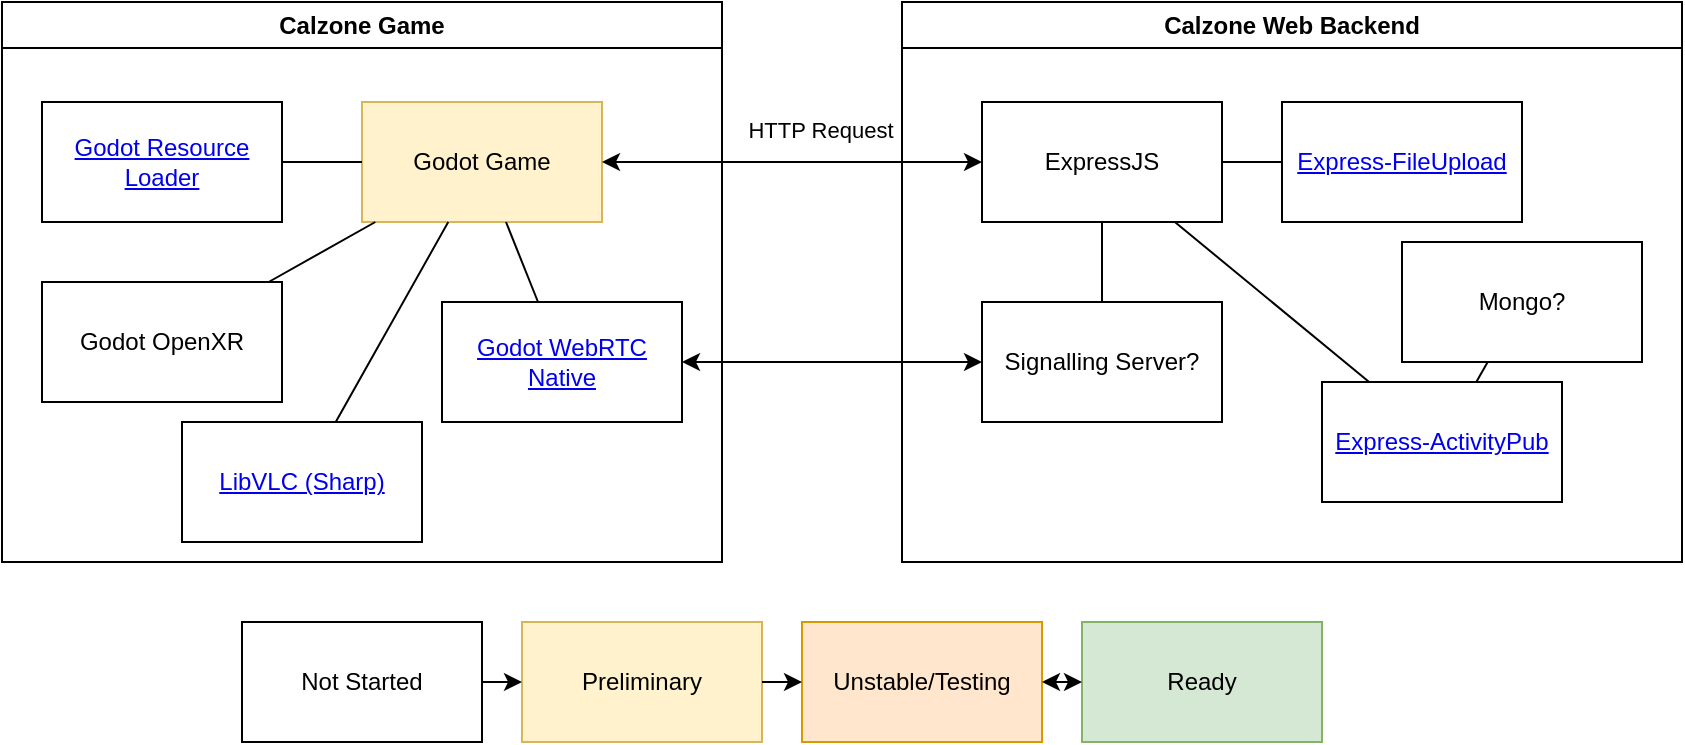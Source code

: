 <mxfile version="21.1.2" type="device">
  <diagram name="Page-1" id="IT5rea4_Bto_5vkOmj1d">
    <mxGraphModel dx="938" dy="648" grid="1" gridSize="10" guides="1" tooltips="1" connect="1" arrows="1" fold="1" page="1" pageScale="1" pageWidth="850" pageHeight="1100" math="0" shadow="0">
      <root>
        <mxCell id="0" />
        <mxCell id="1" parent="0" />
        <mxCell id="BIbVjL80IyFpYf1687JR-3" value="Calzone Web Backend" style="swimlane;whiteSpace=wrap;html=1;" parent="1" vertex="1">
          <mxGeometry x="470" y="240" width="390" height="280" as="geometry" />
        </mxCell>
        <mxCell id="BIbVjL80IyFpYf1687JR-5" value="ExpressJS" style="rounded=0;whiteSpace=wrap;html=1;" parent="BIbVjL80IyFpYf1687JR-3" vertex="1">
          <mxGeometry x="40" y="50" width="120" height="60" as="geometry" />
        </mxCell>
        <mxCell id="BIbVjL80IyFpYf1687JR-6" value="&lt;a href=&quot;https://www.npmjs.com/package/activitypub-express&quot;&gt;Express-ActivityPub&lt;/a&gt;" style="rounded=0;whiteSpace=wrap;html=1;" parent="BIbVjL80IyFpYf1687JR-3" vertex="1">
          <mxGeometry x="210" y="190" width="120" height="60" as="geometry" />
        </mxCell>
        <mxCell id="BIbVjL80IyFpYf1687JR-7" value="" style="endArrow=none;html=1;rounded=0;" parent="BIbVjL80IyFpYf1687JR-3" source="BIbVjL80IyFpYf1687JR-6" target="BIbVjL80IyFpYf1687JR-5" edge="1">
          <mxGeometry width="50" height="50" relative="1" as="geometry">
            <mxPoint x="-120" y="120" as="sourcePoint" />
            <mxPoint x="-70" y="70" as="targetPoint" />
          </mxGeometry>
        </mxCell>
        <mxCell id="BIbVjL80IyFpYf1687JR-8" value="&lt;a href=&quot;https://www.npmjs.com/package/express-fileupload&quot;&gt;Express-FileUpload&lt;/a&gt;" style="rounded=0;whiteSpace=wrap;html=1;" parent="BIbVjL80IyFpYf1687JR-3" vertex="1">
          <mxGeometry x="190" y="50" width="120" height="60" as="geometry" />
        </mxCell>
        <mxCell id="BIbVjL80IyFpYf1687JR-9" value="" style="endArrow=none;html=1;rounded=0;" parent="BIbVjL80IyFpYf1687JR-3" source="BIbVjL80IyFpYf1687JR-8" target="BIbVjL80IyFpYf1687JR-5" edge="1">
          <mxGeometry width="50" height="50" relative="1" as="geometry">
            <mxPoint x="100" y="120" as="sourcePoint" />
            <mxPoint x="150" y="70" as="targetPoint" />
          </mxGeometry>
        </mxCell>
        <mxCell id="BIbVjL80IyFpYf1687JR-19" value="Mongo?" style="rounded=0;whiteSpace=wrap;html=1;" parent="BIbVjL80IyFpYf1687JR-3" vertex="1">
          <mxGeometry x="250" y="120" width="120" height="60" as="geometry" />
        </mxCell>
        <mxCell id="BIbVjL80IyFpYf1687JR-20" value="" style="endArrow=none;html=1;rounded=0;" parent="BIbVjL80IyFpYf1687JR-3" source="BIbVjL80IyFpYf1687JR-19" target="BIbVjL80IyFpYf1687JR-6" edge="1">
          <mxGeometry width="50" height="50" relative="1" as="geometry">
            <mxPoint x="-80" y="140" as="sourcePoint" />
            <mxPoint x="-30" y="90" as="targetPoint" />
          </mxGeometry>
        </mxCell>
        <mxCell id="bZqsUcijTYxGX1L42NSj-1" value="Signalling Server?" style="rounded=0;whiteSpace=wrap;html=1;" parent="BIbVjL80IyFpYf1687JR-3" vertex="1">
          <mxGeometry x="40" y="150" width="120" height="60" as="geometry" />
        </mxCell>
        <mxCell id="bZqsUcijTYxGX1L42NSj-3" value="" style="endArrow=none;html=1;rounded=0;" parent="BIbVjL80IyFpYf1687JR-3" source="bZqsUcijTYxGX1L42NSj-1" target="BIbVjL80IyFpYf1687JR-5" edge="1">
          <mxGeometry width="50" height="50" relative="1" as="geometry">
            <mxPoint x="-10" y="120" as="sourcePoint" />
            <mxPoint x="40" y="70" as="targetPoint" />
          </mxGeometry>
        </mxCell>
        <mxCell id="BIbVjL80IyFpYf1687JR-4" value="Calzone Game" style="swimlane;whiteSpace=wrap;html=1;" parent="1" vertex="1">
          <mxGeometry x="20" y="240" width="360" height="280" as="geometry" />
        </mxCell>
        <mxCell id="BIbVjL80IyFpYf1687JR-1" value="Godot Game" style="rounded=0;whiteSpace=wrap;html=1;fillColor=#fff2cc;strokeColor=#d6b656;" parent="BIbVjL80IyFpYf1687JR-4" vertex="1">
          <mxGeometry x="180" y="50" width="120" height="60" as="geometry" />
        </mxCell>
        <mxCell id="BIbVjL80IyFpYf1687JR-10" value="&lt;a href=&quot;https://github.com/godotengine/webrtc-native&quot;&gt;Godot WebRTC Native&lt;/a&gt;" style="rounded=0;whiteSpace=wrap;html=1;" parent="BIbVjL80IyFpYf1687JR-4" vertex="1">
          <mxGeometry x="220" y="150" width="120" height="60" as="geometry" />
        </mxCell>
        <mxCell id="BIbVjL80IyFpYf1687JR-11" value="" style="endArrow=none;html=1;rounded=0;" parent="BIbVjL80IyFpYf1687JR-4" source="BIbVjL80IyFpYf1687JR-1" target="BIbVjL80IyFpYf1687JR-10" edge="1">
          <mxGeometry width="50" height="50" relative="1" as="geometry">
            <mxPoint x="340" y="100" as="sourcePoint" />
            <mxPoint x="390" y="50" as="targetPoint" />
          </mxGeometry>
        </mxCell>
        <mxCell id="BIbVjL80IyFpYf1687JR-15" value="&lt;a href=&quot;https://docs.godotengine.org/en/stable/classes/class_resourceloader.html&quot;&gt;Godot Resource Loader&lt;/a&gt;" style="rounded=0;whiteSpace=wrap;html=1;" parent="BIbVjL80IyFpYf1687JR-4" vertex="1">
          <mxGeometry x="20" y="50" width="120" height="60" as="geometry" />
        </mxCell>
        <mxCell id="BIbVjL80IyFpYf1687JR-16" value="" style="endArrow=none;html=1;rounded=0;" parent="BIbVjL80IyFpYf1687JR-4" source="BIbVjL80IyFpYf1687JR-15" target="BIbVjL80IyFpYf1687JR-1" edge="1">
          <mxGeometry width="50" height="50" relative="1" as="geometry">
            <mxPoint x="360" y="110" as="sourcePoint" />
            <mxPoint x="410" y="60" as="targetPoint" />
          </mxGeometry>
        </mxCell>
        <mxCell id="BIbVjL80IyFpYf1687JR-17" value="Godot OpenXR" style="rounded=0;whiteSpace=wrap;html=1;" parent="BIbVjL80IyFpYf1687JR-4" vertex="1">
          <mxGeometry x="20" y="140" width="120" height="60" as="geometry" />
        </mxCell>
        <mxCell id="BIbVjL80IyFpYf1687JR-18" value="" style="endArrow=none;html=1;rounded=0;" parent="BIbVjL80IyFpYf1687JR-4" source="BIbVjL80IyFpYf1687JR-1" target="BIbVjL80IyFpYf1687JR-17" edge="1">
          <mxGeometry width="50" height="50" relative="1" as="geometry">
            <mxPoint x="360" y="110" as="sourcePoint" />
            <mxPoint x="410" y="60" as="targetPoint" />
          </mxGeometry>
        </mxCell>
        <mxCell id="ZyI1VARRn6LoQiqQzWN_-1" value="&lt;a href=&quot;https://github.com/videolan/libvlcsharp&quot;&gt;LibVLC (Sharp)&lt;/a&gt;" style="rounded=0;whiteSpace=wrap;html=1;" parent="BIbVjL80IyFpYf1687JR-4" vertex="1">
          <mxGeometry x="90" y="210" width="120" height="60" as="geometry" />
        </mxCell>
        <mxCell id="ZyI1VARRn6LoQiqQzWN_-2" value="" style="endArrow=none;html=1;rounded=0;" parent="BIbVjL80IyFpYf1687JR-4" source="BIbVjL80IyFpYf1687JR-1" target="ZyI1VARRn6LoQiqQzWN_-1" edge="1">
          <mxGeometry width="50" height="50" relative="1" as="geometry">
            <mxPoint x="440" y="120" as="sourcePoint" />
            <mxPoint x="490" y="70" as="targetPoint" />
          </mxGeometry>
        </mxCell>
        <mxCell id="BIbVjL80IyFpYf1687JR-13" value="" style="endArrow=classic;startArrow=classic;html=1;rounded=0;" parent="1" source="BIbVjL80IyFpYf1687JR-1" target="BIbVjL80IyFpYf1687JR-5" edge="1">
          <mxGeometry width="50" height="50" relative="1" as="geometry">
            <mxPoint x="360" y="340" as="sourcePoint" />
            <mxPoint x="410" y="290" as="targetPoint" />
          </mxGeometry>
        </mxCell>
        <mxCell id="BIbVjL80IyFpYf1687JR-14" value="HTTP Request" style="edgeLabel;html=1;align=center;verticalAlign=middle;resizable=0;points=[];" parent="BIbVjL80IyFpYf1687JR-13" vertex="1" connectable="0">
          <mxGeometry x="0.289" y="2" relative="1" as="geometry">
            <mxPoint x="-14" y="-14" as="offset" />
          </mxGeometry>
        </mxCell>
        <mxCell id="bZqsUcijTYxGX1L42NSj-2" value="" style="endArrow=classic;startArrow=classic;html=1;rounded=0;" parent="1" source="BIbVjL80IyFpYf1687JR-10" target="bZqsUcijTYxGX1L42NSj-1" edge="1">
          <mxGeometry width="50" height="50" relative="1" as="geometry">
            <mxPoint x="460" y="360" as="sourcePoint" />
            <mxPoint x="510" y="310" as="targetPoint" />
          </mxGeometry>
        </mxCell>
        <mxCell id="19F03CZJJGipNKZsI7sg-1" value="Not Started" style="rounded=0;whiteSpace=wrap;html=1;" parent="1" vertex="1">
          <mxGeometry x="140" y="550" width="120" height="60" as="geometry" />
        </mxCell>
        <mxCell id="19F03CZJJGipNKZsI7sg-2" value="Preliminary" style="rounded=0;whiteSpace=wrap;html=1;fillColor=#fff2cc;strokeColor=#d6b656;" parent="1" vertex="1">
          <mxGeometry x="280" y="550" width="120" height="60" as="geometry" />
        </mxCell>
        <mxCell id="19F03CZJJGipNKZsI7sg-3" value="Unstable/Testing" style="rounded=0;whiteSpace=wrap;html=1;fillColor=#ffe6cc;strokeColor=#d79b00;" parent="1" vertex="1">
          <mxGeometry x="420" y="550" width="120" height="60" as="geometry" />
        </mxCell>
        <mxCell id="19F03CZJJGipNKZsI7sg-4" value="Ready" style="rounded=0;whiteSpace=wrap;html=1;fillColor=#d5e8d4;strokeColor=#82b366;" parent="1" vertex="1">
          <mxGeometry x="560" y="550" width="120" height="60" as="geometry" />
        </mxCell>
        <mxCell id="19F03CZJJGipNKZsI7sg-5" value="" style="endArrow=classic;html=1;rounded=0;" parent="1" source="19F03CZJJGipNKZsI7sg-1" target="19F03CZJJGipNKZsI7sg-2" edge="1">
          <mxGeometry width="50" height="50" relative="1" as="geometry">
            <mxPoint x="420" y="490" as="sourcePoint" />
            <mxPoint x="470" y="440" as="targetPoint" />
          </mxGeometry>
        </mxCell>
        <mxCell id="19F03CZJJGipNKZsI7sg-6" value="" style="endArrow=classic;html=1;rounded=0;" parent="1" source="19F03CZJJGipNKZsI7sg-2" target="19F03CZJJGipNKZsI7sg-3" edge="1">
          <mxGeometry width="50" height="50" relative="1" as="geometry">
            <mxPoint x="420" y="490" as="sourcePoint" />
            <mxPoint x="470" y="440" as="targetPoint" />
          </mxGeometry>
        </mxCell>
        <mxCell id="19F03CZJJGipNKZsI7sg-7" value="" style="endArrow=classic;startArrow=classic;html=1;rounded=0;" parent="1" source="19F03CZJJGipNKZsI7sg-3" target="19F03CZJJGipNKZsI7sg-4" edge="1">
          <mxGeometry width="50" height="50" relative="1" as="geometry">
            <mxPoint x="420" y="490" as="sourcePoint" />
            <mxPoint x="470" y="440" as="targetPoint" />
          </mxGeometry>
        </mxCell>
      </root>
    </mxGraphModel>
  </diagram>
</mxfile>
